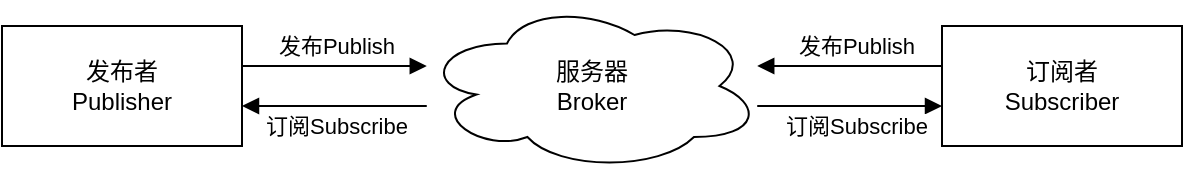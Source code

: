 <mxfile version="24.8.6">
  <diagram name="第 1 页" id="Yzt5dUNT0223xqMEOTQo">
    <mxGraphModel dx="662" dy="428" grid="1" gridSize="5" guides="1" tooltips="1" connect="1" arrows="1" fold="1" page="1" pageScale="1" pageWidth="1654" pageHeight="1169" math="0" shadow="0">
      <root>
        <mxCell id="0" />
        <mxCell id="1" parent="0" />
        <mxCell id="gloQ_XIDsitFBHi8SRJN-3" style="edgeStyle=orthogonalEdgeStyle;rounded=0;orthogonalLoop=1;jettySize=auto;html=1;endArrow=block;endFill=1;" edge="1" parent="1" source="gloQ_XIDsitFBHi8SRJN-1" target="gloQ_XIDsitFBHi8SRJN-2">
          <mxGeometry relative="1" as="geometry">
            <Array as="points">
              <mxPoint x="300" y="210" />
              <mxPoint x="300" y="210" />
            </Array>
          </mxGeometry>
        </mxCell>
        <mxCell id="gloQ_XIDsitFBHi8SRJN-1" value="发布者&lt;br&gt;Publisher" style="rounded=0;whiteSpace=wrap;html=1;" vertex="1" parent="1">
          <mxGeometry x="130" y="190" width="120" height="60" as="geometry" />
        </mxCell>
        <mxCell id="gloQ_XIDsitFBHi8SRJN-5" style="edgeStyle=orthogonalEdgeStyle;shape=connector;rounded=0;orthogonalLoop=1;jettySize=auto;html=1;strokeColor=default;align=center;verticalAlign=middle;fontFamily=Helvetica;fontSize=11;fontColor=default;labelBackgroundColor=default;endArrow=block;endFill=1;" edge="1" parent="1" source="gloQ_XIDsitFBHi8SRJN-2" target="gloQ_XIDsitFBHi8SRJN-1">
          <mxGeometry relative="1" as="geometry">
            <Array as="points">
              <mxPoint x="300" y="230" />
              <mxPoint x="300" y="230" />
            </Array>
          </mxGeometry>
        </mxCell>
        <mxCell id="gloQ_XIDsitFBHi8SRJN-8" style="edgeStyle=orthogonalEdgeStyle;shape=connector;rounded=0;orthogonalLoop=1;jettySize=auto;html=1;strokeColor=default;align=center;verticalAlign=middle;fontFamily=Helvetica;fontSize=11;fontColor=default;labelBackgroundColor=default;endArrow=block;endFill=1;" edge="1" parent="1" source="gloQ_XIDsitFBHi8SRJN-2" target="gloQ_XIDsitFBHi8SRJN-6">
          <mxGeometry relative="1" as="geometry">
            <Array as="points">
              <mxPoint x="560" y="230" />
              <mxPoint x="560" y="230" />
            </Array>
          </mxGeometry>
        </mxCell>
        <mxCell id="gloQ_XIDsitFBHi8SRJN-2" value="服务器&lt;br&gt;Broker" style="ellipse;shape=cloud;whiteSpace=wrap;html=1;align=center;" vertex="1" parent="1">
          <mxGeometry x="340" y="177.5" width="170" height="85" as="geometry" />
        </mxCell>
        <mxCell id="gloQ_XIDsitFBHi8SRJN-7" style="edgeStyle=orthogonalEdgeStyle;shape=connector;rounded=0;orthogonalLoop=1;jettySize=auto;html=1;strokeColor=default;align=center;verticalAlign=middle;fontFamily=Helvetica;fontSize=11;fontColor=default;labelBackgroundColor=default;endArrow=block;endFill=1;" edge="1" parent="1" source="gloQ_XIDsitFBHi8SRJN-6" target="gloQ_XIDsitFBHi8SRJN-2">
          <mxGeometry relative="1" as="geometry">
            <Array as="points">
              <mxPoint x="550" y="210" />
              <mxPoint x="550" y="210" />
            </Array>
          </mxGeometry>
        </mxCell>
        <mxCell id="gloQ_XIDsitFBHi8SRJN-6" value="&lt;div&gt;订阅者&lt;/div&gt;&lt;div&gt;Subscriber&lt;br&gt;&lt;/div&gt;" style="rounded=0;whiteSpace=wrap;html=1;" vertex="1" parent="1">
          <mxGeometry x="600" y="190" width="120" height="60" as="geometry" />
        </mxCell>
        <mxCell id="gloQ_XIDsitFBHi8SRJN-9" value="发布Publish" style="text;html=1;align=center;verticalAlign=middle;whiteSpace=wrap;rounded=0;fontFamily=Helvetica;fontSize=11;fontColor=default;labelBackgroundColor=default;" vertex="1" parent="1">
          <mxGeometry x="260" y="185" width="75" height="30" as="geometry" />
        </mxCell>
        <mxCell id="gloQ_XIDsitFBHi8SRJN-10" value="订阅Subscribe" style="text;html=1;align=center;verticalAlign=middle;whiteSpace=wrap;rounded=0;fontFamily=Helvetica;fontSize=11;fontColor=default;labelBackgroundColor=default;" vertex="1" parent="1">
          <mxGeometry x="260" y="225" width="75" height="30" as="geometry" />
        </mxCell>
        <mxCell id="gloQ_XIDsitFBHi8SRJN-11" value="发布Publish" style="text;html=1;align=center;verticalAlign=middle;whiteSpace=wrap;rounded=0;fontFamily=Helvetica;fontSize=11;fontColor=default;labelBackgroundColor=default;" vertex="1" parent="1">
          <mxGeometry x="520" y="185" width="75" height="30" as="geometry" />
        </mxCell>
        <mxCell id="gloQ_XIDsitFBHi8SRJN-12" value="订阅Subscribe" style="text;html=1;align=center;verticalAlign=middle;whiteSpace=wrap;rounded=0;fontFamily=Helvetica;fontSize=11;fontColor=default;labelBackgroundColor=default;" vertex="1" parent="1">
          <mxGeometry x="520" y="225" width="75" height="30" as="geometry" />
        </mxCell>
      </root>
    </mxGraphModel>
  </diagram>
</mxfile>
